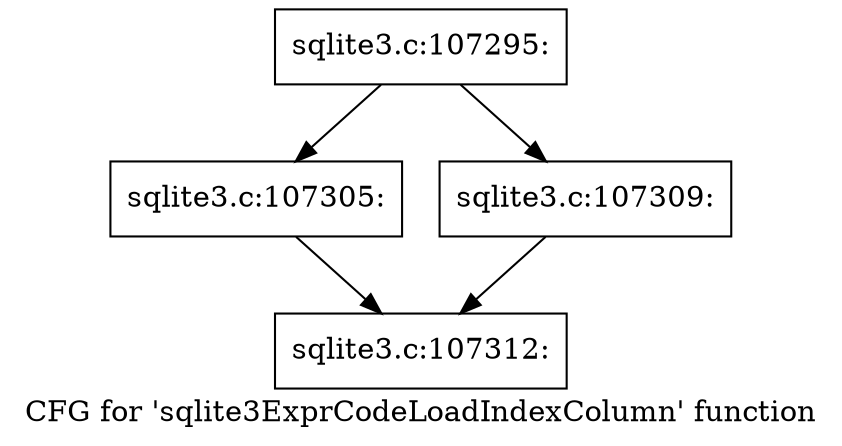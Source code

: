 digraph "CFG for 'sqlite3ExprCodeLoadIndexColumn' function" {
	label="CFG for 'sqlite3ExprCodeLoadIndexColumn' function";

	Node0x55c0f91c9fd0 [shape=record,label="{sqlite3.c:107295:}"];
	Node0x55c0f91c9fd0 -> Node0x55c0f91cdd30;
	Node0x55c0f91c9fd0 -> Node0x55c0f91cddd0;
	Node0x55c0f91cdd30 [shape=record,label="{sqlite3.c:107305:}"];
	Node0x55c0f91cdd30 -> Node0x55c0f91cdd80;
	Node0x55c0f91cddd0 [shape=record,label="{sqlite3.c:107309:}"];
	Node0x55c0f91cddd0 -> Node0x55c0f91cdd80;
	Node0x55c0f91cdd80 [shape=record,label="{sqlite3.c:107312:}"];
}
